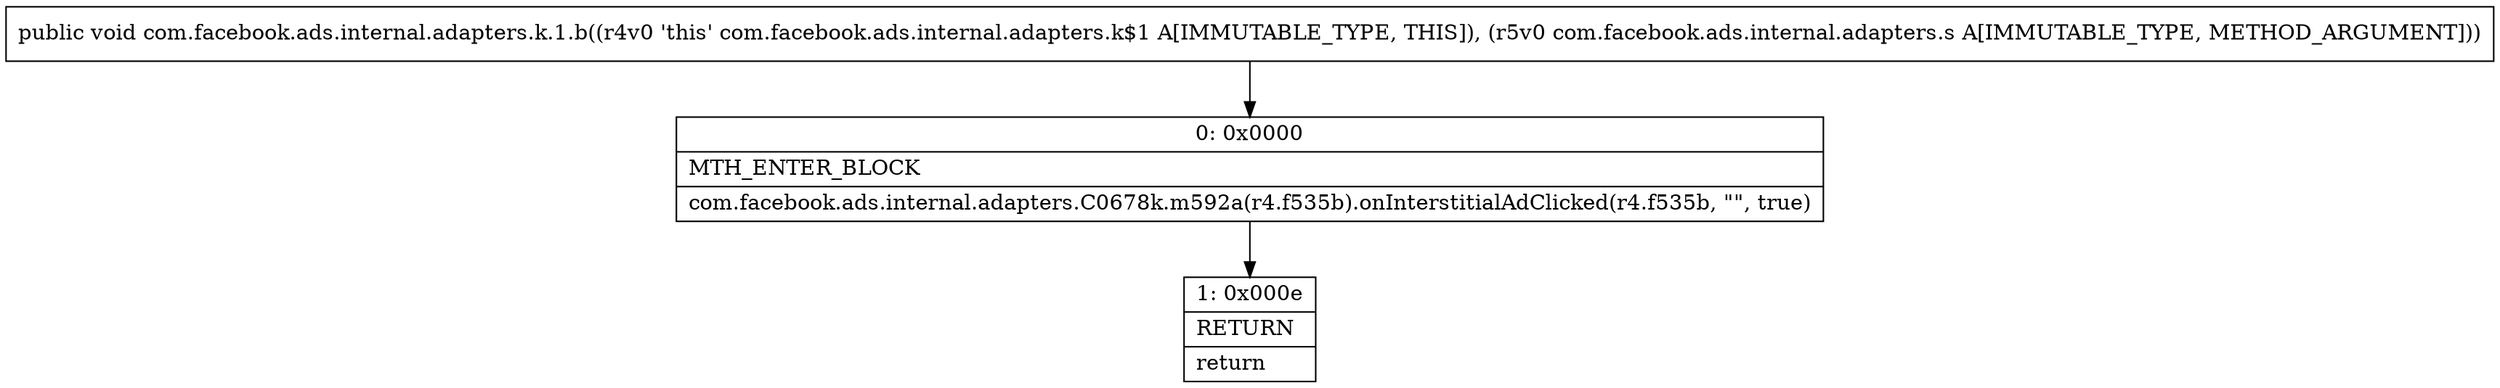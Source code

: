 digraph "CFG forcom.facebook.ads.internal.adapters.k.1.b(Lcom\/facebook\/ads\/internal\/adapters\/s;)V" {
Node_0 [shape=record,label="{0\:\ 0x0000|MTH_ENTER_BLOCK\l|com.facebook.ads.internal.adapters.C0678k.m592a(r4.f535b).onInterstitialAdClicked(r4.f535b, \"\", true)\l}"];
Node_1 [shape=record,label="{1\:\ 0x000e|RETURN\l|return\l}"];
MethodNode[shape=record,label="{public void com.facebook.ads.internal.adapters.k.1.b((r4v0 'this' com.facebook.ads.internal.adapters.k$1 A[IMMUTABLE_TYPE, THIS]), (r5v0 com.facebook.ads.internal.adapters.s A[IMMUTABLE_TYPE, METHOD_ARGUMENT])) }"];
MethodNode -> Node_0;
Node_0 -> Node_1;
}

